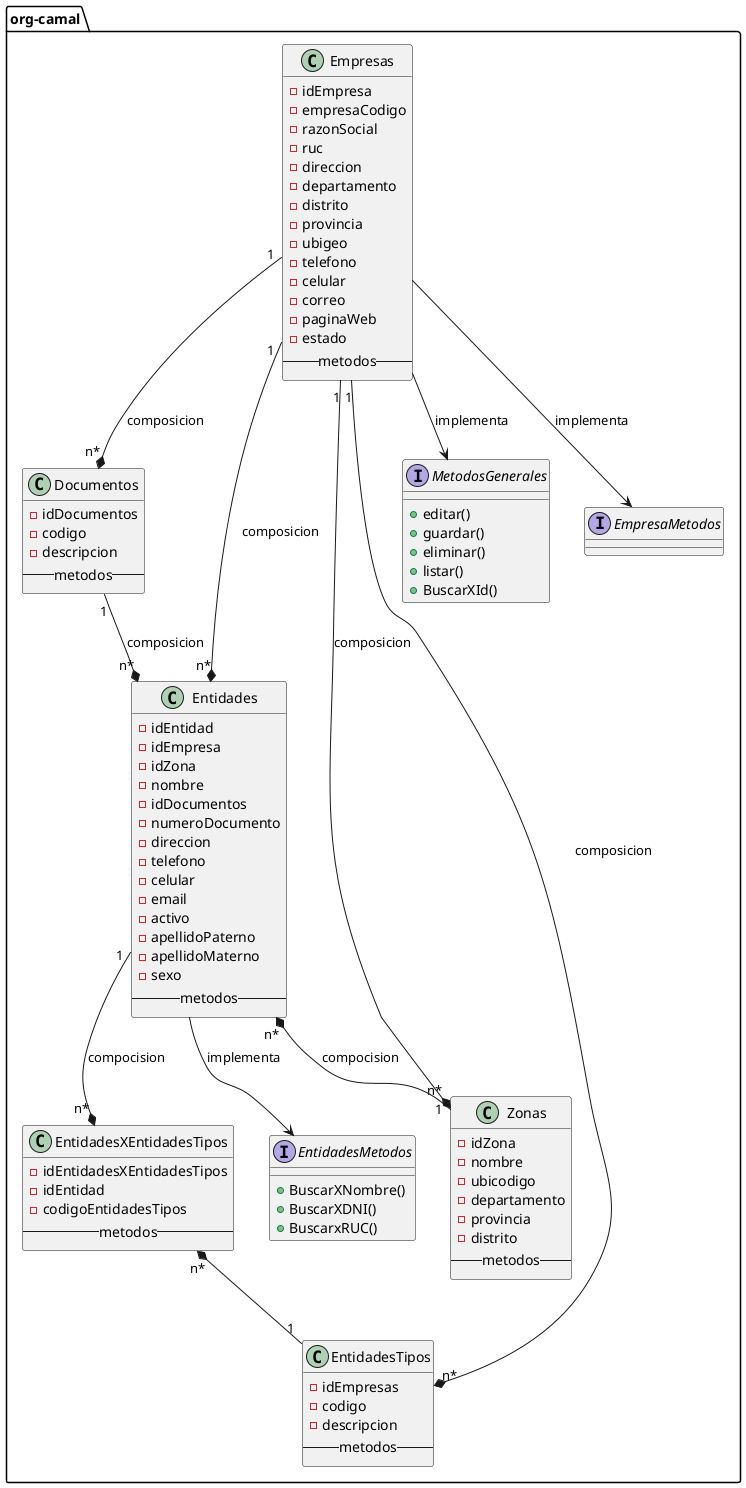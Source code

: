 @startuml

package "org-camal" {

    class Empresas {
        -idEmpresa
        -empresaCodigo
        -razonSocial
        -ruc
        -direccion
        -departamento
        -distrito
        -provincia
        -ubigeo
        -telefono
        -celular
        -correo
        -paginaWeb
        -estado
        --metodos--
    }

    class Documentos {
        -idDocumentos
        -codigo
        -descripcion
        --metodos--
    }
    class  Entidades {
        -idEntidad
        -idEmpresa
        -idZona
        -nombre
        -idDocumentos
        -numeroDocumento
        -direccion
        -telefono
        -celular
        -email
        -activo
        -apellidoPaterno
        -apellidoMaterno
        -sexo
        --metodos--
    }
    class Zonas{
        -idZona
        -nombre
        -ubicodigo
        -departamento
        -provincia
        -distrito
        --metodos--
    }
    class EntidadesTipos {
        -idEmpresas
        -codigo
        -descripcion
        --metodos--
    }
    class EntidadesXEntidadesTipos {
        -idEntidadesXEntidadesTipos
        -idEntidad
        -codigoEntidadesTipos
        --metodos--
    }
    interface MetodosGenerales {
        + editar()
        + guardar()
        + eliminar()
        + listar()
        + BuscarXId()
    }
    interface EmpresaMetodos {

    }
    interface EntidadesMetodos {
            + BuscarXNombre()
            + BuscarXDNI()
            + BuscarxRUC()
    }

    Empresas "1" --* "n*" Zonas : composicion
    Empresas "1" --* "n*" Entidades : composicion
    Empresas "1" --* "n*" EntidadesTipos : composicion
    Empresas "1" --* "n*" Documentos : composicion
    Entidades "1" --* "n*" EntidadesXEntidadesTipos : compocision
    EntidadesXEntidadesTipos "n*" *-- "1" EntidadesTipos
    Documentos "1" --* "n*" Entidades: composicion
    Entidades "n*" *-- "1" Zonas : compocision

    Empresas --> MetodosGenerales: implementa
    Empresas --> EmpresaMetodos: implementa
    Entidades --> EntidadesMetodos: implementa


@enduml